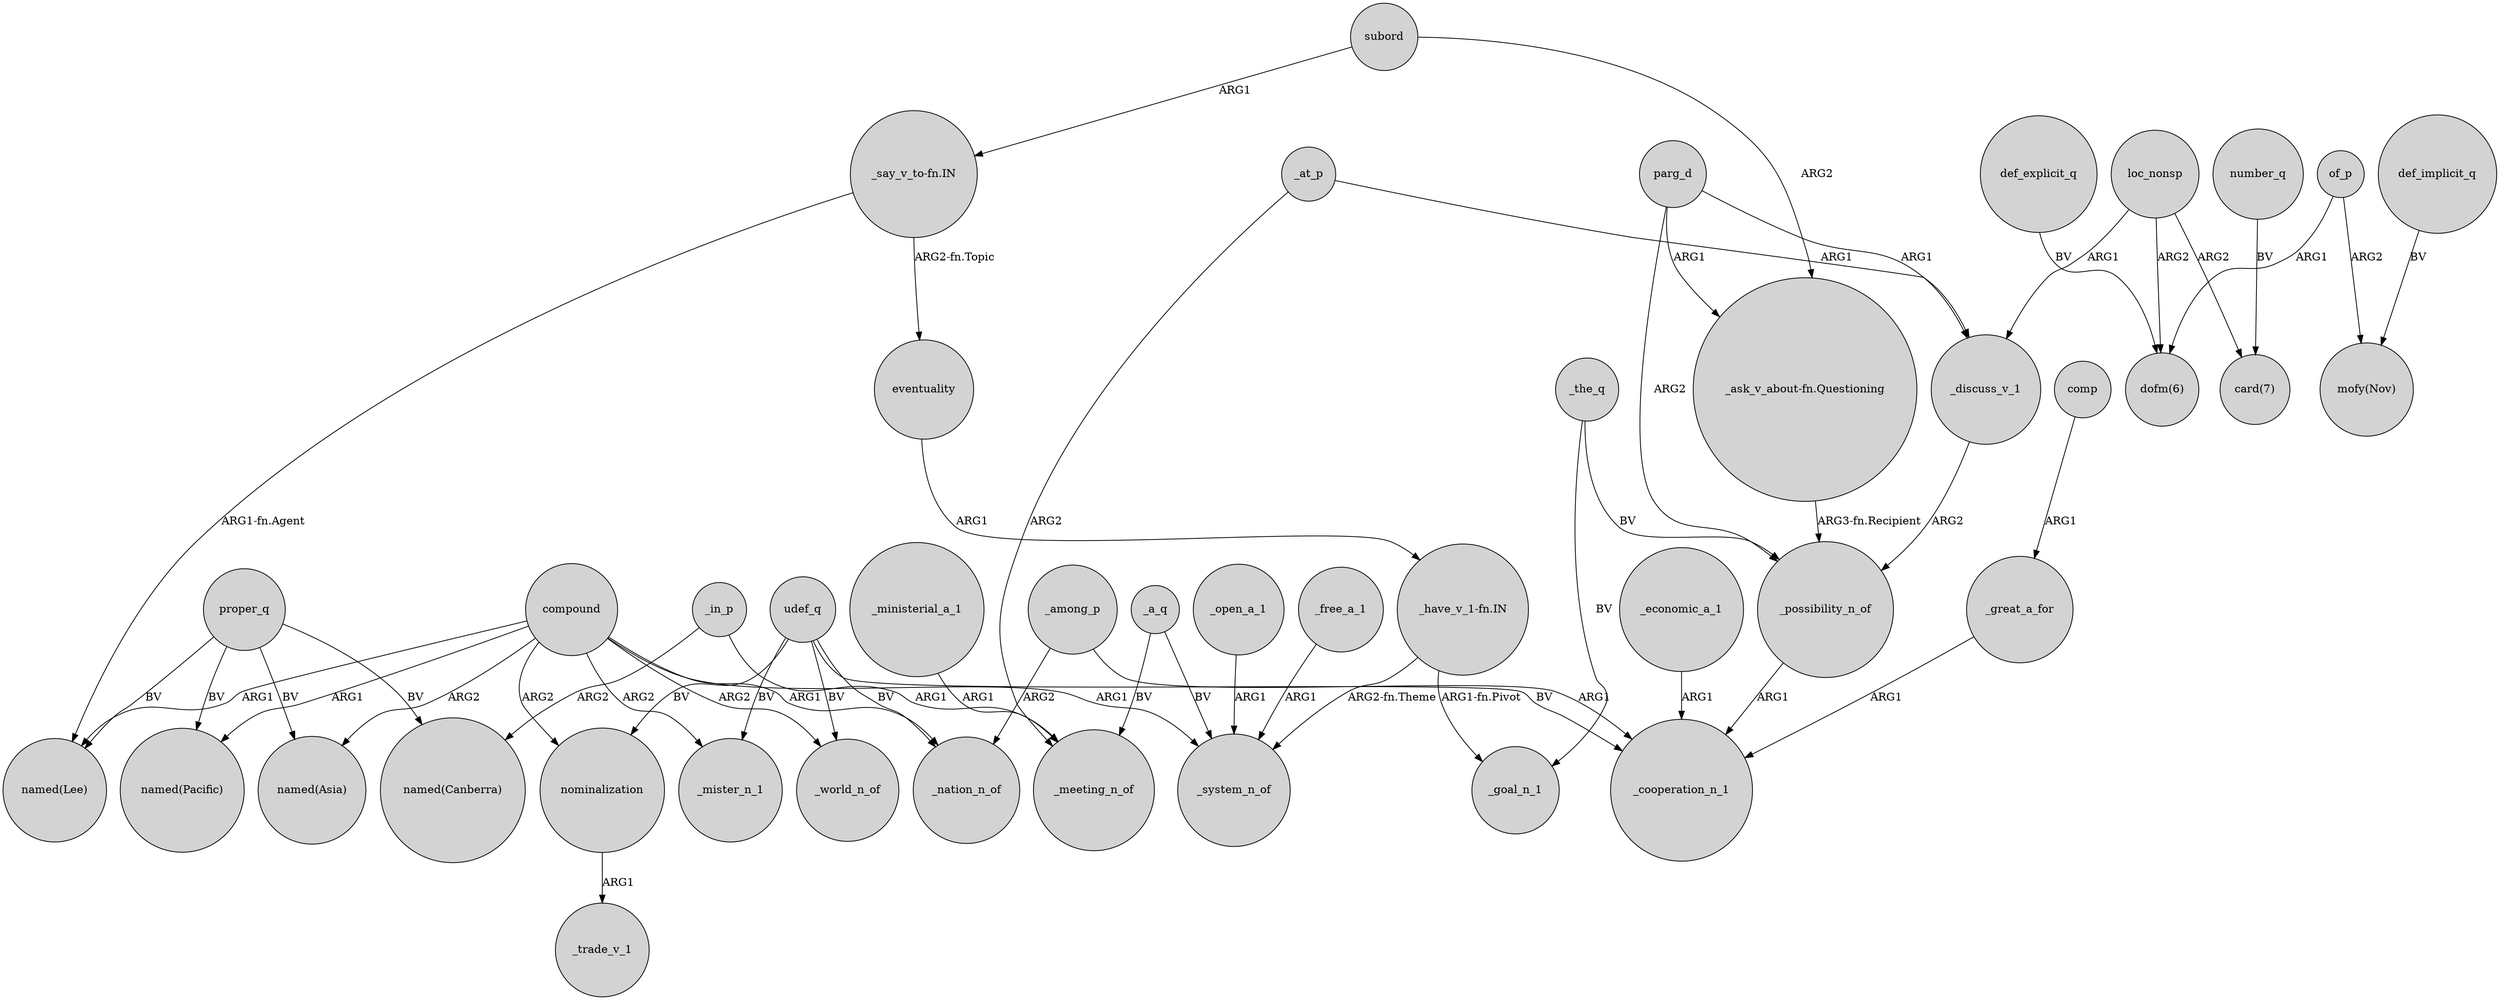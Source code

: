 digraph {
	node [shape=circle style=filled]
	"_say_v_to-fn.IN" -> eventuality [label="ARG2-fn.Topic"]
	_great_a_for -> _cooperation_n_1 [label=ARG1]
	"_ask_v_about-fn.Questioning" -> _possibility_n_of [label="ARG3-fn.Recipient"]
	_in_p -> _meeting_n_of [label=ARG1]
	proper_q -> "named(Lee)" [label=BV]
	_possibility_n_of -> _cooperation_n_1 [label=ARG1]
	compound -> _system_n_of [label=ARG1]
	compound -> _world_n_of [label=ARG2]
	compound -> _mister_n_1 [label=ARG2]
	_ministerial_a_1 -> _meeting_n_of [label=ARG1]
	proper_q -> "named(Canberra)" [label=BV]
	udef_q -> _mister_n_1 [label=BV]
	subord -> "_say_v_to-fn.IN" [label=ARG1]
	udef_q -> _world_n_of [label=BV]
	compound -> nominalization [label=ARG2]
	nominalization -> _trade_v_1 [label=ARG1]
	_open_a_1 -> _system_n_of [label=ARG1]
	_discuss_v_1 -> _possibility_n_of [label=ARG2]
	_a_q -> _meeting_n_of [label=BV]
	comp -> _great_a_for [label=ARG1]
	_among_p -> _nation_n_of [label=ARG2]
	_economic_a_1 -> _cooperation_n_1 [label=ARG1]
	of_p -> "dofm(6)" [label=ARG1]
	_the_q -> _goal_n_1 [label=BV]
	_at_p -> _meeting_n_of [label=ARG2]
	compound -> "named(Asia)" [label=ARG2]
	number_q -> "card(7)" [label=BV]
	_the_q -> _possibility_n_of [label=BV]
	_in_p -> "named(Canberra)" [label=ARG2]
	eventuality -> "_have_v_1-fn.IN" [label=ARG1]
	loc_nonsp -> _discuss_v_1 [label=ARG1]
	_free_a_1 -> _system_n_of [label=ARG1]
	def_explicit_q -> "dofm(6)" [label=BV]
	_at_p -> _discuss_v_1 [label=ARG1]
	udef_q -> _nation_n_of [label=BV]
	loc_nonsp -> "card(7)" [label=ARG2]
	"_have_v_1-fn.IN" -> _system_n_of [label="ARG2-fn.Theme"]
	parg_d -> _discuss_v_1 [label=ARG1]
	"_have_v_1-fn.IN" -> _goal_n_1 [label="ARG1-fn.Pivot"]
	udef_q -> nominalization [label=BV]
	udef_q -> _cooperation_n_1 [label=BV]
	_a_q -> _system_n_of [label=BV]
	compound -> _nation_n_of [label=ARG1]
	_among_p -> _cooperation_n_1 [label=ARG1]
	loc_nonsp -> "dofm(6)" [label=ARG2]
	subord -> "_ask_v_about-fn.Questioning" [label=ARG2]
	of_p -> "mofy(Nov)" [label=ARG2]
	"_say_v_to-fn.IN" -> "named(Lee)" [label="ARG1-fn.Agent"]
	def_implicit_q -> "mofy(Nov)" [label=BV]
	compound -> "named(Pacific)" [label=ARG1]
	parg_d -> "_ask_v_about-fn.Questioning" [label=ARG1]
	proper_q -> "named(Pacific)" [label=BV]
	parg_d -> _possibility_n_of [label=ARG2]
	proper_q -> "named(Asia)" [label=BV]
	compound -> "named(Lee)" [label=ARG1]
}

